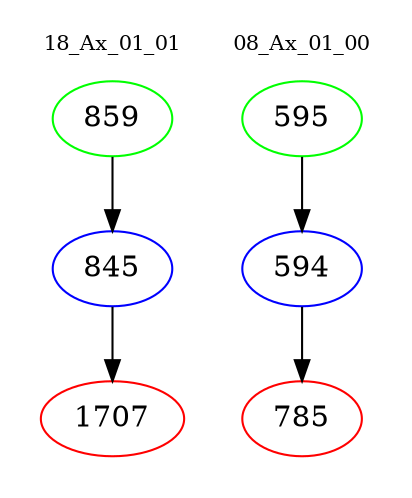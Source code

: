 digraph{
subgraph cluster_0 {
color = white
label = "18_Ax_01_01";
fontsize=10;
T0_859 [label="859", color="green"]
T0_859 -> T0_845 [color="black"]
T0_845 [label="845", color="blue"]
T0_845 -> T0_1707 [color="black"]
T0_1707 [label="1707", color="red"]
}
subgraph cluster_1 {
color = white
label = "08_Ax_01_00";
fontsize=10;
T1_595 [label="595", color="green"]
T1_595 -> T1_594 [color="black"]
T1_594 [label="594", color="blue"]
T1_594 -> T1_785 [color="black"]
T1_785 [label="785", color="red"]
}
}
